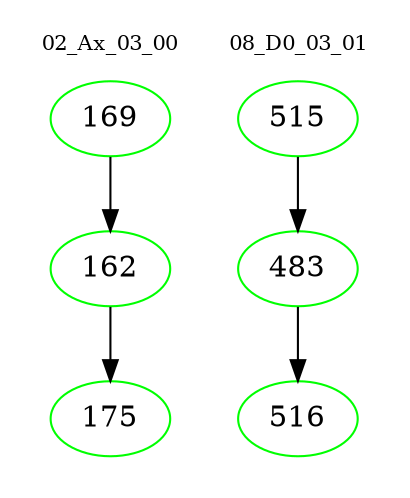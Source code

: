 digraph{
subgraph cluster_0 {
color = white
label = "02_Ax_03_00";
fontsize=10;
T0_169 [label="169", color="green"]
T0_169 -> T0_162 [color="black"]
T0_162 [label="162", color="green"]
T0_162 -> T0_175 [color="black"]
T0_175 [label="175", color="green"]
}
subgraph cluster_1 {
color = white
label = "08_D0_03_01";
fontsize=10;
T1_515 [label="515", color="green"]
T1_515 -> T1_483 [color="black"]
T1_483 [label="483", color="green"]
T1_483 -> T1_516 [color="black"]
T1_516 [label="516", color="green"]
}
}
